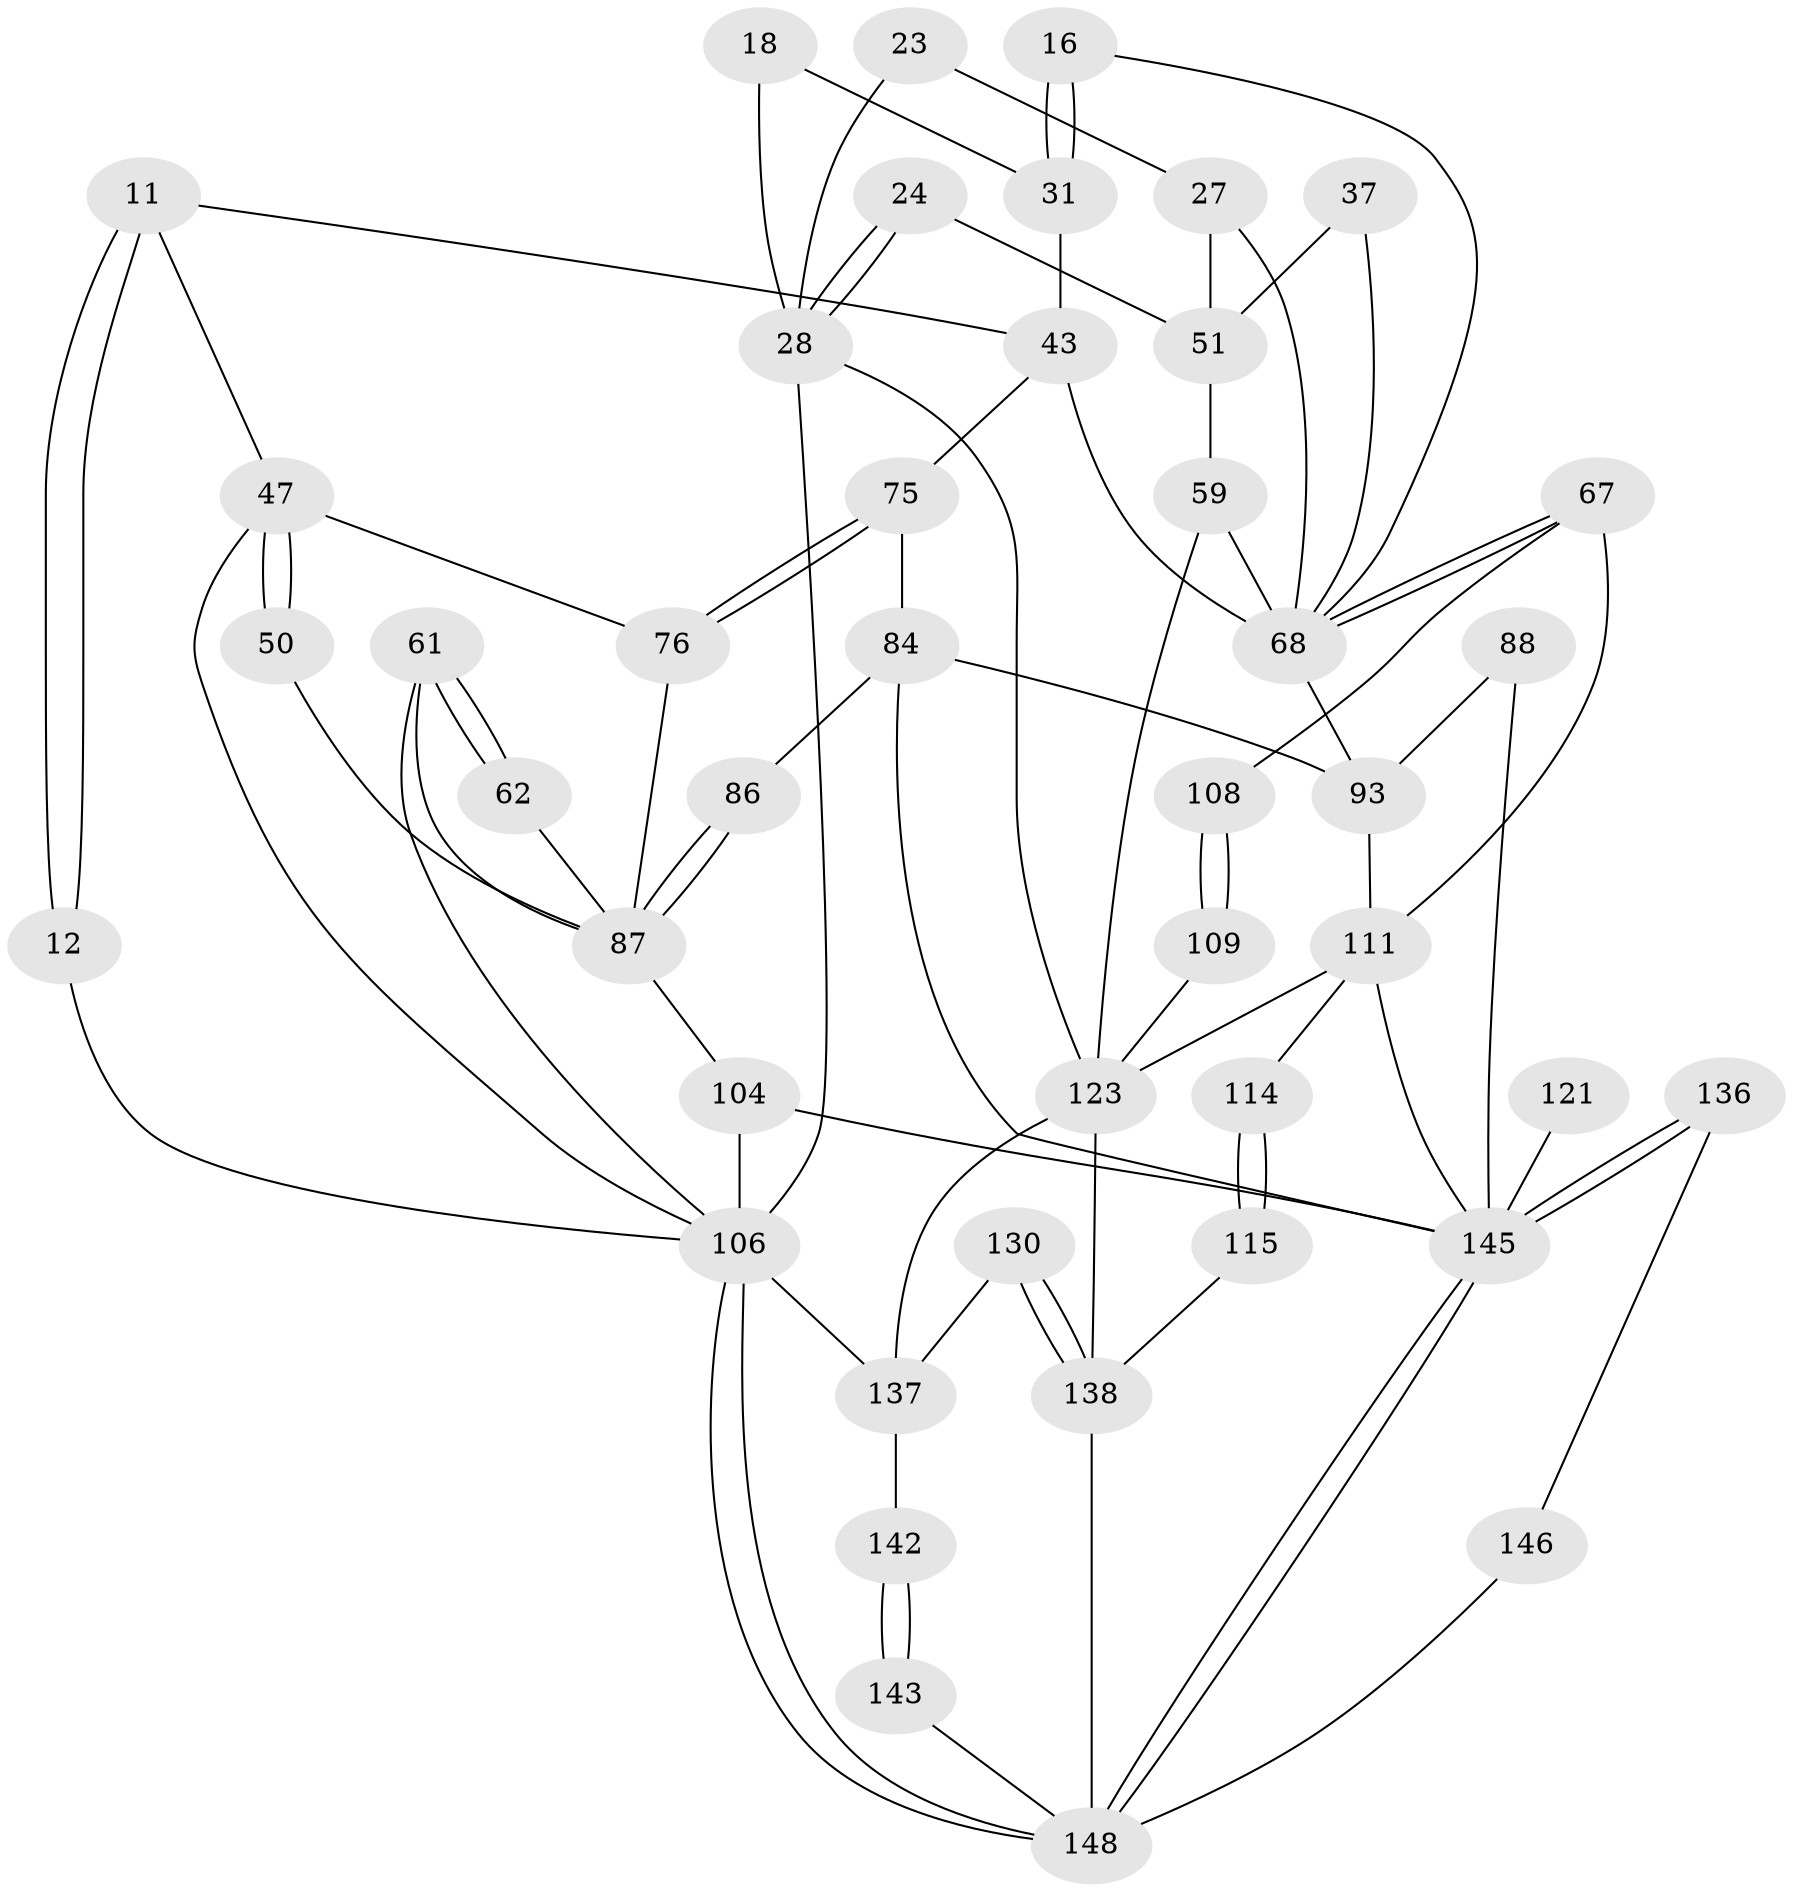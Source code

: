 // original degree distribution, {3: 0.02027027027027027, 5: 0.5608108108108109, 4: 0.20945945945945946, 6: 0.20945945945945946}
// Generated by graph-tools (version 1.1) at 2025/05/03/04/25 22:05:34]
// undirected, 44 vertices, 86 edges
graph export_dot {
graph [start="1"]
  node [color=gray90,style=filled];
  11 [pos="+0.2937701275118949+0.10689895363603845"];
  12 [pos="+0.2587531149143777+0.0949992822596603"];
  16 [pos="+0.5645318372049293+0.07066601985863732"];
  18 [pos="+0.4548408708783916+0.05905959493364589",super="+8"];
  23 [pos="+0.8333967917072375+0.08368149729361897",super="+13"];
  24 [pos="+0.9099952268610857+0.14837827442822019"];
  27 [pos="+0.7439708569617256+0.1093658948625887",super="+14"];
  28 [pos="+1+0.09925709288895067",super="+22"];
  31 [pos="+0.46402169251317105+0.17258812807413398",super="+30+20+17"];
  37 [pos="+0.7786899824745448+0.2250613823839742"];
  43 [pos="+0.3732508177607786+0.2321449910343636",super="+42+29"];
  47 [pos="+0.2522416067436503+0.24381017919334402",super="+36"];
  50 [pos="+0.12147823985158553+0.20574459416207763"];
  51 [pos="+0.8586597043725858+0.26056074385539596",super="+26"];
  59 [pos="+0.802345992406401+0.4235663531425379",super="+53"];
  61 [pos="+0+0.3885503804888794",super="+34+48+56"];
  62 [pos="+0+0.37142461317200315"];
  67 [pos="+0.6837436967707844+0.4269938655834881",super="+66"];
  68 [pos="+0.6174397250280618+0.38850167233305183",super="+40+41+60"];
  75 [pos="+0.23130540253913145+0.37282711529987483",super="+74+73+45"];
  76 [pos="+0.1665471079852752+0.36200049062110934",super="+58+57"];
  84 [pos="+0.2744848955770675+0.44344475497623487",super="+83+82+81"];
  86 [pos="+0.11575251307220961+0.4710601724883988"];
  87 [pos="+0.08309869152653271+0.4997937083104167",super="+79+78+55"];
  88 [pos="+0.4606574251816902+0.4829181197034387"];
  93 [pos="+0.5241484384031667+0.4699855228557491",super="+85+63+80"];
  104 [pos="+0+0.700778478688882",super="+103"];
  106 [pos="+0+1",super="+98+105+32"];
  108 [pos="+0.7941473810359736+0.4459052181973197"];
  109 [pos="+0.8050140504152056+0.6241341302148842",super="+107"];
  111 [pos="+0.7829820175707964+0.6517868825364233",super="+96"];
  114 [pos="+0.5764987268611076+0.6584315901340955",super="+113"];
  115 [pos="+0.6574593226955322+0.8006634121813005"];
  121 [pos="+0.3486745016899944+0.7151381300504775",super="+120"];
  123 [pos="+0.8728169598197553+0.726258671244873",super="+110+122"];
  130 [pos="+0.8217967122267903+0.8851869072346897"];
  136 [pos="+0.2901956197193165+0.9915590831066958",super="+135"];
  137 [pos="+0.956822409343301+0.8769304023289254",super="+99+128+129"];
  138 [pos="+0.7792951450398193+0.9764552939539939",super="+127+126+116"];
  142 [pos="+0.8960267370839929+0.9069282249612713",super="+141"];
  143 [pos="+0.8610586157354742+1"];
  145 [pos="+0.2788521700608357+1",super="+125+112+124+131+119"];
  146 [pos="+0.4794122460401782+0.9356331736210031",super="+133"];
  148 [pos="+0.25970635673736214+1",super="+147+144"];
  11 -- 12;
  11 -- 12;
  11 -- 47;
  11 -- 43;
  12 -- 106 [weight=2];
  16 -- 31 [weight=2];
  16 -- 31;
  16 -- 68;
  18 -- 31 [weight=2];
  18 -- 28;
  23 -- 27 [weight=2];
  23 -- 28 [weight=2];
  24 -- 28 [weight=2];
  24 -- 28;
  24 -- 51;
  27 -- 51;
  27 -- 68;
  28 -- 106 [weight=2];
  28 -- 123;
  31 -- 43 [weight=3];
  37 -- 51 [weight=2];
  37 -- 68;
  43 -- 75;
  43 -- 68;
  47 -- 50 [weight=2];
  47 -- 50;
  47 -- 106;
  47 -- 76;
  50 -- 87;
  51 -- 59;
  59 -- 123 [weight=2];
  59 -- 68;
  61 -- 62 [weight=2];
  61 -- 62;
  61 -- 106 [weight=3];
  61 -- 87 [weight=2];
  62 -- 87;
  67 -- 68 [weight=2];
  67 -- 68;
  67 -- 108;
  67 -- 111;
  68 -- 93 [weight=2];
  75 -- 76 [weight=3];
  75 -- 76;
  75 -- 84 [weight=3];
  76 -- 87 [weight=2];
  84 -- 86;
  84 -- 93 [weight=4];
  84 -- 145;
  86 -- 87 [weight=2];
  86 -- 87;
  87 -- 104;
  88 -- 93 [weight=2];
  88 -- 145;
  93 -- 111;
  104 -- 106;
  104 -- 145 [weight=2];
  106 -- 148 [weight=2];
  106 -- 148;
  106 -- 137;
  108 -- 109 [weight=2];
  108 -- 109;
  109 -- 123 [weight=2];
  111 -- 114 [weight=2];
  111 -- 123;
  111 -- 145;
  114 -- 115 [weight=2];
  114 -- 115;
  115 -- 138;
  121 -- 145 [weight=4];
  123 -- 138;
  123 -- 137 [weight=2];
  130 -- 138 [weight=2];
  130 -- 138;
  130 -- 137;
  136 -- 145 [weight=3];
  136 -- 145;
  136 -- 146 [weight=2];
  137 -- 142 [weight=2];
  138 -- 148 [weight=2];
  142 -- 143 [weight=2];
  142 -- 143;
  143 -- 148;
  145 -- 148 [weight=2];
  145 -- 148;
  146 -- 148 [weight=2];
}
